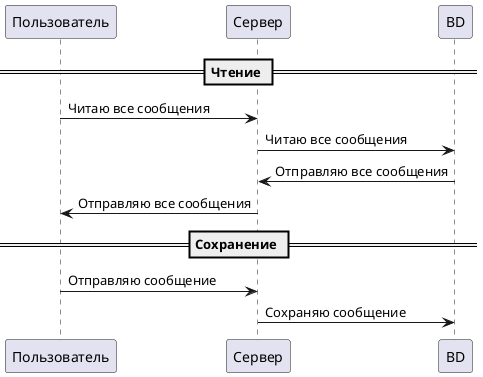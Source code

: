 @startuml

== Чтение ==

Пользователь -> Сервер: Читаю все сообщения
Сервер -> BD: Читаю все сообщения
BD -> Сервер: Отправляю все сообщения
Пользователь <- Сервер: Отправляю все сообщения

== Сохранение ==

Пользователь -> Сервер: Отправляю сообщение
Сервер -> BD: Сохраняю сообщение

@enduml